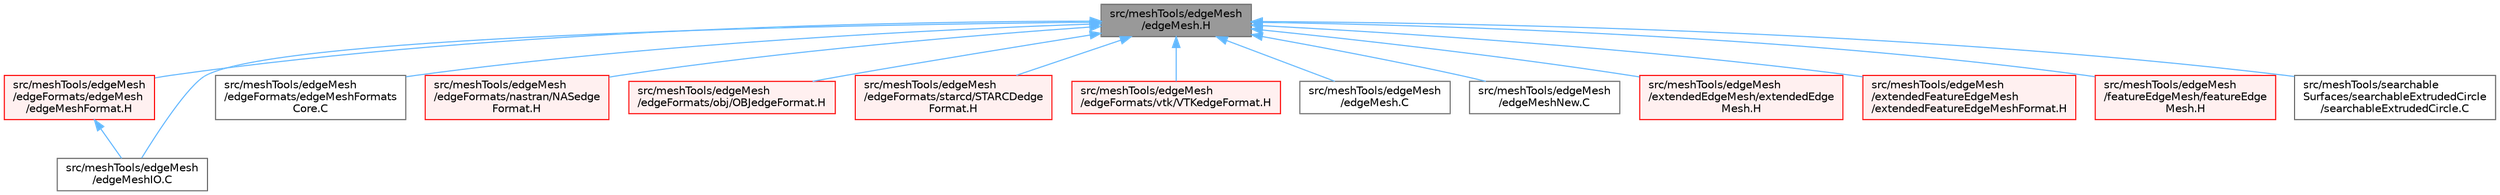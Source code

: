 digraph "src/meshTools/edgeMesh/edgeMesh.H"
{
 // LATEX_PDF_SIZE
  bgcolor="transparent";
  edge [fontname=Helvetica,fontsize=10,labelfontname=Helvetica,labelfontsize=10];
  node [fontname=Helvetica,fontsize=10,shape=box,height=0.2,width=0.4];
  Node1 [id="Node000001",label="src/meshTools/edgeMesh\l/edgeMesh.H",height=0.2,width=0.4,color="gray40", fillcolor="grey60", style="filled", fontcolor="black",tooltip=" "];
  Node1 -> Node2 [id="edge1_Node000001_Node000002",dir="back",color="steelblue1",style="solid",tooltip=" "];
  Node2 [id="Node000002",label="src/meshTools/edgeMesh\l/edgeFormats/edgeMesh\l/edgeMeshFormat.H",height=0.2,width=0.4,color="red", fillcolor="#FFF0F0", style="filled",URL="$edgeMeshFormat_8H.html",tooltip=" "];
  Node2 -> Node5 [id="edge2_Node000002_Node000005",dir="back",color="steelblue1",style="solid",tooltip=" "];
  Node5 [id="Node000005",label="src/meshTools/edgeMesh\l/edgeMeshIO.C",height=0.2,width=0.4,color="grey40", fillcolor="white", style="filled",URL="$edgeMeshIO_8C.html",tooltip=" "];
  Node1 -> Node7 [id="edge3_Node000001_Node000007",dir="back",color="steelblue1",style="solid",tooltip=" "];
  Node7 [id="Node000007",label="src/meshTools/edgeMesh\l/edgeFormats/edgeMeshFormats\lCore.C",height=0.2,width=0.4,color="grey40", fillcolor="white", style="filled",URL="$edgeMeshFormatsCore_8C.html",tooltip=" "];
  Node1 -> Node8 [id="edge4_Node000001_Node000008",dir="back",color="steelblue1",style="solid",tooltip=" "];
  Node8 [id="Node000008",label="src/meshTools/edgeMesh\l/edgeFormats/nastran/NASedge\lFormat.H",height=0.2,width=0.4,color="red", fillcolor="#FFF0F0", style="filled",URL="$NASedgeFormat_8H.html",tooltip=" "];
  Node1 -> Node11 [id="edge5_Node000001_Node000011",dir="back",color="steelblue1",style="solid",tooltip=" "];
  Node11 [id="Node000011",label="src/meshTools/edgeMesh\l/edgeFormats/obj/OBJedgeFormat.H",height=0.2,width=0.4,color="red", fillcolor="#FFF0F0", style="filled",URL="$OBJedgeFormat_8H.html",tooltip=" "];
  Node1 -> Node14 [id="edge6_Node000001_Node000014",dir="back",color="steelblue1",style="solid",tooltip=" "];
  Node14 [id="Node000014",label="src/meshTools/edgeMesh\l/edgeFormats/starcd/STARCDedge\lFormat.H",height=0.2,width=0.4,color="red", fillcolor="#FFF0F0", style="filled",URL="$STARCDedgeFormat_8H.html",tooltip=" "];
  Node1 -> Node17 [id="edge7_Node000001_Node000017",dir="back",color="steelblue1",style="solid",tooltip=" "];
  Node17 [id="Node000017",label="src/meshTools/edgeMesh\l/edgeFormats/vtk/VTKedgeFormat.H",height=0.2,width=0.4,color="red", fillcolor="#FFF0F0", style="filled",URL="$VTKedgeFormat_8H.html",tooltip=" "];
  Node1 -> Node20 [id="edge8_Node000001_Node000020",dir="back",color="steelblue1",style="solid",tooltip=" "];
  Node20 [id="Node000020",label="src/meshTools/edgeMesh\l/edgeMesh.C",height=0.2,width=0.4,color="grey40", fillcolor="white", style="filled",URL="$edgeMesh_8C.html",tooltip=" "];
  Node1 -> Node5 [id="edge9_Node000001_Node000005",dir="back",color="steelblue1",style="solid",tooltip=" "];
  Node1 -> Node21 [id="edge10_Node000001_Node000021",dir="back",color="steelblue1",style="solid",tooltip=" "];
  Node21 [id="Node000021",label="src/meshTools/edgeMesh\l/edgeMeshNew.C",height=0.2,width=0.4,color="grey40", fillcolor="white", style="filled",URL="$edgeMeshNew_8C.html",tooltip=" "];
  Node1 -> Node22 [id="edge11_Node000001_Node000022",dir="back",color="steelblue1",style="solid",tooltip=" "];
  Node22 [id="Node000022",label="src/meshTools/edgeMesh\l/extendedEdgeMesh/extendedEdge\lMesh.H",height=0.2,width=0.4,color="red", fillcolor="#FFF0F0", style="filled",URL="$extendedEdgeMesh_8H.html",tooltip=" "];
  Node1 -> Node74 [id="edge12_Node000001_Node000074",dir="back",color="steelblue1",style="solid",tooltip=" "];
  Node74 [id="Node000074",label="src/meshTools/edgeMesh\l/extendedFeatureEdgeMesh\l/extendedFeatureEdgeMeshFormat.H",height=0.2,width=0.4,color="red", fillcolor="#FFF0F0", style="filled",URL="$extendedFeatureEdgeMeshFormat_8H.html",tooltip=" "];
  Node1 -> Node76 [id="edge13_Node000001_Node000076",dir="back",color="steelblue1",style="solid",tooltip=" "];
  Node76 [id="Node000076",label="src/meshTools/edgeMesh\l/featureEdgeMesh/featureEdge\lMesh.H",height=0.2,width=0.4,color="red", fillcolor="#FFF0F0", style="filled",URL="$featureEdgeMesh_8H.html",tooltip=" "];
  Node1 -> Node78 [id="edge14_Node000001_Node000078",dir="back",color="steelblue1",style="solid",tooltip=" "];
  Node78 [id="Node000078",label="src/meshTools/searchable\lSurfaces/searchableExtrudedCircle\l/searchableExtrudedCircle.C",height=0.2,width=0.4,color="grey40", fillcolor="white", style="filled",URL="$searchableExtrudedCircle_8C.html",tooltip=" "];
}
